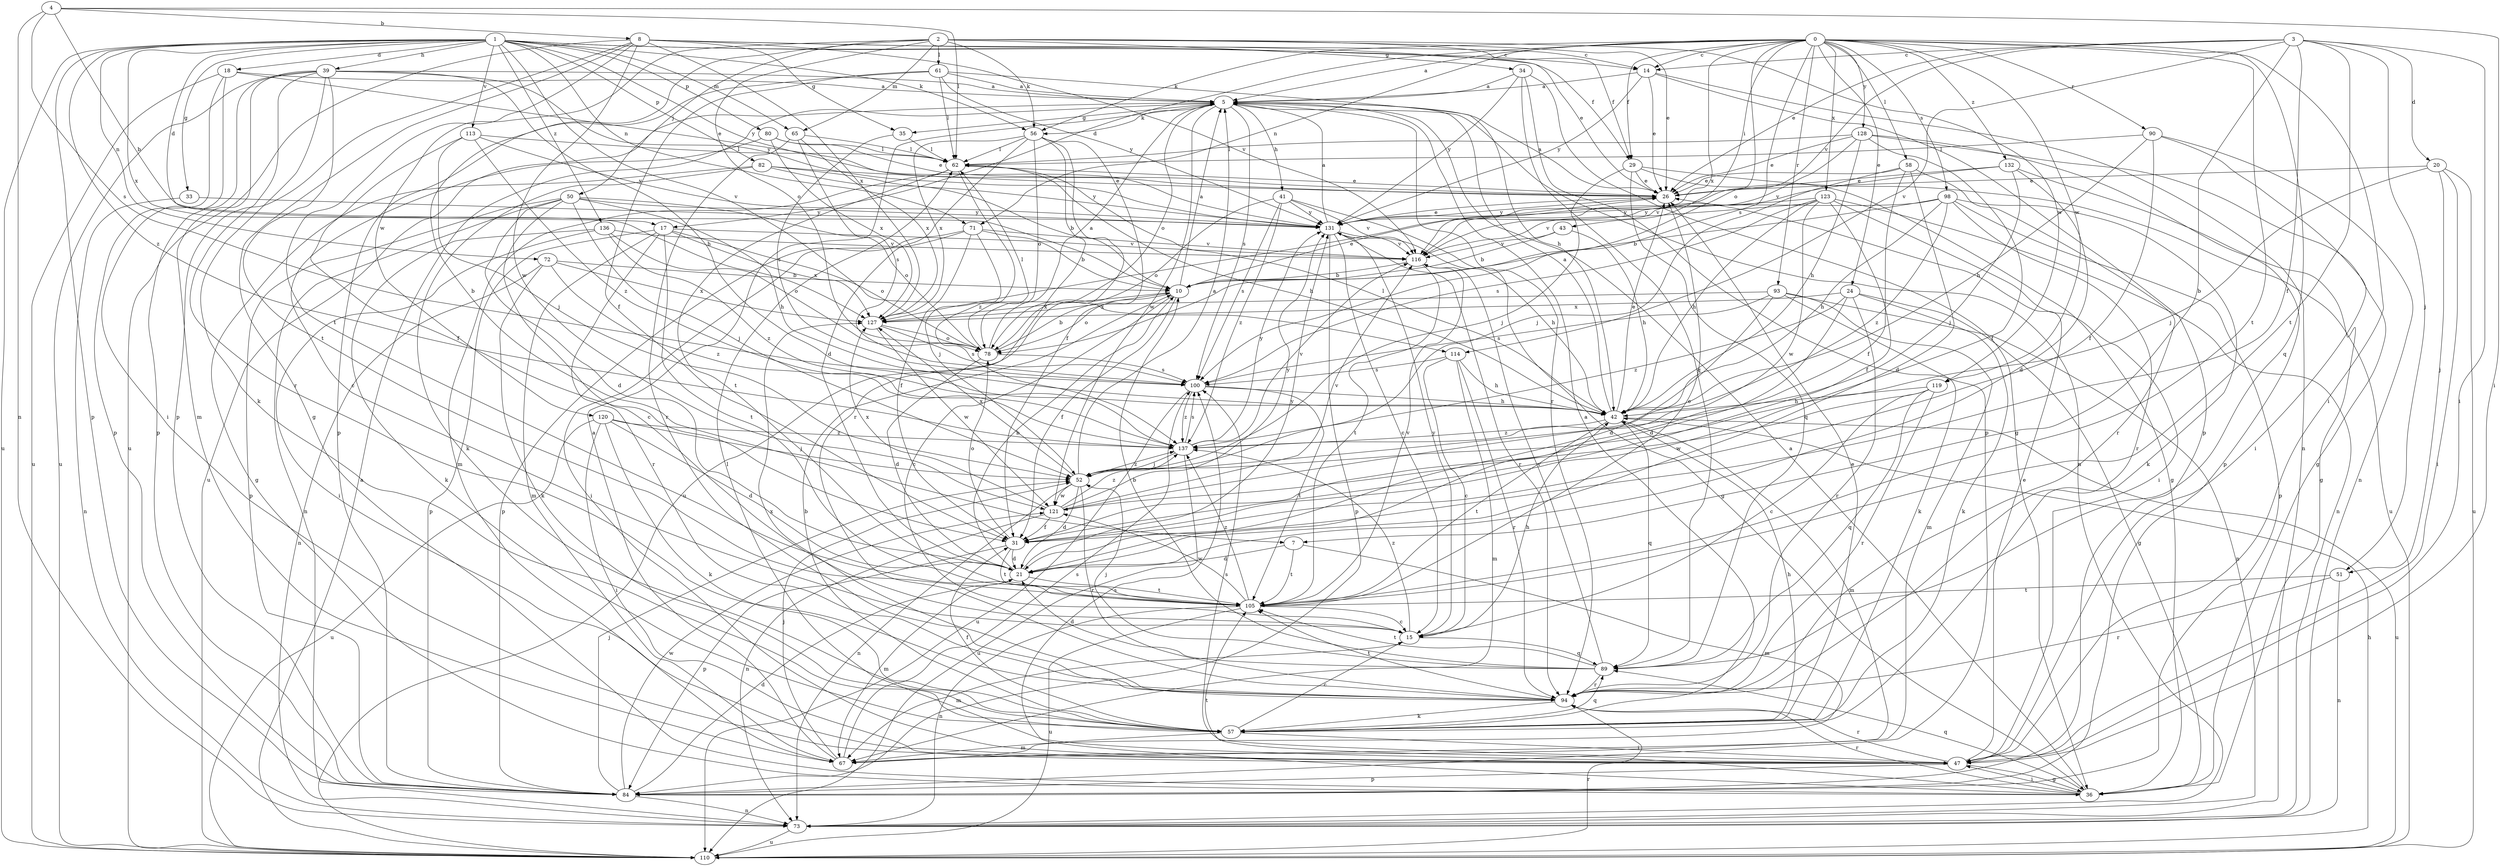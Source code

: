 strict digraph  {
0;
1;
2;
3;
4;
5;
7;
8;
10;
14;
15;
17;
18;
20;
21;
24;
26;
29;
31;
33;
34;
35;
36;
39;
41;
42;
43;
47;
50;
51;
52;
56;
57;
58;
61;
62;
65;
67;
71;
72;
73;
78;
80;
82;
84;
89;
90;
93;
94;
98;
100;
105;
110;
113;
114;
116;
119;
120;
121;
123;
127;
128;
131;
132;
136;
137;
0 -> 5  [label=a];
0 -> 14  [label=c];
0 -> 17  [label=d];
0 -> 24  [label=e];
0 -> 29  [label=f];
0 -> 43  [label=i];
0 -> 47  [label=i];
0 -> 56  [label=k];
0 -> 58  [label=l];
0 -> 71  [label=n];
0 -> 78  [label=o];
0 -> 89  [label=q];
0 -> 90  [label=r];
0 -> 93  [label=r];
0 -> 98  [label=s];
0 -> 100  [label=s];
0 -> 105  [label=t];
0 -> 119  [label=w];
0 -> 123  [label=x];
0 -> 127  [label=x];
0 -> 128  [label=y];
0 -> 132  [label=z];
1 -> 14  [label=c];
1 -> 17  [label=d];
1 -> 18  [label=d];
1 -> 29  [label=f];
1 -> 33  [label=g];
1 -> 39  [label=h];
1 -> 56  [label=k];
1 -> 65  [label=m];
1 -> 71  [label=n];
1 -> 72  [label=n];
1 -> 80  [label=p];
1 -> 82  [label=p];
1 -> 84  [label=p];
1 -> 110  [label=u];
1 -> 113  [label=v];
1 -> 114  [label=v];
1 -> 127  [label=x];
1 -> 131  [label=y];
1 -> 136  [label=z];
1 -> 137  [label=z];
2 -> 7  [label=b];
2 -> 26  [label=e];
2 -> 29  [label=f];
2 -> 34  [label=g];
2 -> 50  [label=j];
2 -> 56  [label=k];
2 -> 61  [label=l];
2 -> 65  [label=m];
2 -> 78  [label=o];
2 -> 119  [label=w];
2 -> 120  [label=w];
3 -> 7  [label=b];
3 -> 14  [label=c];
3 -> 20  [label=d];
3 -> 26  [label=e];
3 -> 31  [label=f];
3 -> 47  [label=i];
3 -> 51  [label=j];
3 -> 105  [label=t];
3 -> 114  [label=v];
3 -> 116  [label=v];
4 -> 8  [label=b];
4 -> 10  [label=b];
4 -> 47  [label=i];
4 -> 62  [label=l];
4 -> 73  [label=n];
4 -> 100  [label=s];
5 -> 35  [label=g];
5 -> 41  [label=h];
5 -> 56  [label=k];
5 -> 73  [label=n];
5 -> 78  [label=o];
5 -> 94  [label=r];
5 -> 100  [label=s];
5 -> 110  [label=u];
5 -> 121  [label=w];
7 -> 21  [label=d];
7 -> 67  [label=m];
7 -> 105  [label=t];
8 -> 14  [label=c];
8 -> 26  [label=e];
8 -> 35  [label=g];
8 -> 36  [label=g];
8 -> 84  [label=p];
8 -> 105  [label=t];
8 -> 110  [label=u];
8 -> 116  [label=v];
8 -> 121  [label=w];
8 -> 127  [label=x];
10 -> 5  [label=a];
10 -> 15  [label=c];
10 -> 26  [label=e];
10 -> 31  [label=f];
10 -> 78  [label=o];
10 -> 127  [label=x];
14 -> 5  [label=a];
14 -> 26  [label=e];
14 -> 73  [label=n];
14 -> 84  [label=p];
14 -> 131  [label=y];
15 -> 42  [label=h];
15 -> 67  [label=m];
15 -> 89  [label=q];
15 -> 131  [label=y];
15 -> 137  [label=z];
17 -> 67  [label=m];
17 -> 78  [label=o];
17 -> 84  [label=p];
17 -> 94  [label=r];
17 -> 105  [label=t];
17 -> 116  [label=v];
17 -> 127  [label=x];
18 -> 5  [label=a];
18 -> 26  [label=e];
18 -> 47  [label=i];
18 -> 84  [label=p];
18 -> 110  [label=u];
20 -> 26  [label=e];
20 -> 47  [label=i];
20 -> 51  [label=j];
20 -> 52  [label=j];
20 -> 110  [label=u];
21 -> 10  [label=b];
21 -> 67  [label=m];
21 -> 105  [label=t];
21 -> 131  [label=y];
24 -> 21  [label=d];
24 -> 36  [label=g];
24 -> 57  [label=k];
24 -> 94  [label=r];
24 -> 127  [label=x];
24 -> 137  [label=z];
26 -> 5  [label=a];
26 -> 131  [label=y];
29 -> 26  [label=e];
29 -> 36  [label=g];
29 -> 52  [label=j];
29 -> 89  [label=q];
29 -> 110  [label=u];
31 -> 21  [label=d];
31 -> 78  [label=o];
31 -> 84  [label=p];
31 -> 105  [label=t];
33 -> 73  [label=n];
33 -> 131  [label=y];
34 -> 5  [label=a];
34 -> 36  [label=g];
34 -> 84  [label=p];
34 -> 89  [label=q];
34 -> 131  [label=y];
35 -> 62  [label=l];
35 -> 100  [label=s];
36 -> 5  [label=a];
36 -> 47  [label=i];
36 -> 89  [label=q];
36 -> 94  [label=r];
36 -> 100  [label=s];
36 -> 105  [label=t];
39 -> 5  [label=a];
39 -> 42  [label=h];
39 -> 57  [label=k];
39 -> 67  [label=m];
39 -> 84  [label=p];
39 -> 94  [label=r];
39 -> 105  [label=t];
39 -> 110  [label=u];
39 -> 131  [label=y];
41 -> 36  [label=g];
41 -> 78  [label=o];
41 -> 100  [label=s];
41 -> 116  [label=v];
41 -> 131  [label=y];
41 -> 137  [label=z];
42 -> 5  [label=a];
42 -> 26  [label=e];
42 -> 62  [label=l];
42 -> 67  [label=m];
42 -> 89  [label=q];
42 -> 105  [label=t];
42 -> 110  [label=u];
42 -> 137  [label=z];
43 -> 10  [label=b];
43 -> 42  [label=h];
43 -> 116  [label=v];
47 -> 26  [label=e];
47 -> 36  [label=g];
47 -> 62  [label=l];
47 -> 84  [label=p];
47 -> 94  [label=r];
47 -> 100  [label=s];
50 -> 15  [label=c];
50 -> 21  [label=d];
50 -> 42  [label=h];
50 -> 52  [label=j];
50 -> 73  [label=n];
50 -> 78  [label=o];
50 -> 84  [label=p];
50 -> 131  [label=y];
51 -> 73  [label=n];
51 -> 94  [label=r];
51 -> 105  [label=t];
52 -> 5  [label=a];
52 -> 21  [label=d];
52 -> 73  [label=n];
52 -> 94  [label=r];
52 -> 121  [label=w];
52 -> 127  [label=x];
52 -> 137  [label=z];
56 -> 21  [label=d];
56 -> 31  [label=f];
56 -> 62  [label=l];
56 -> 78  [label=o];
56 -> 94  [label=r];
56 -> 110  [label=u];
56 -> 127  [label=x];
57 -> 5  [label=a];
57 -> 10  [label=b];
57 -> 15  [label=c];
57 -> 26  [label=e];
57 -> 31  [label=f];
57 -> 42  [label=h];
57 -> 47  [label=i];
57 -> 67  [label=m];
57 -> 89  [label=q];
58 -> 21  [label=d];
58 -> 26  [label=e];
58 -> 31  [label=f];
58 -> 52  [label=j];
58 -> 94  [label=r];
61 -> 5  [label=a];
61 -> 31  [label=f];
61 -> 42  [label=h];
61 -> 62  [label=l];
61 -> 84  [label=p];
61 -> 131  [label=y];
62 -> 26  [label=e];
62 -> 42  [label=h];
62 -> 67  [label=m];
62 -> 105  [label=t];
62 -> 137  [label=z];
65 -> 62  [label=l];
65 -> 94  [label=r];
65 -> 100  [label=s];
65 -> 127  [label=x];
67 -> 5  [label=a];
67 -> 52  [label=j];
67 -> 100  [label=s];
71 -> 10  [label=b];
71 -> 31  [label=f];
71 -> 47  [label=i];
71 -> 52  [label=j];
71 -> 84  [label=p];
71 -> 116  [label=v];
72 -> 10  [label=b];
72 -> 57  [label=k];
72 -> 73  [label=n];
72 -> 127  [label=x];
72 -> 137  [label=z];
73 -> 110  [label=u];
78 -> 5  [label=a];
78 -> 10  [label=b];
78 -> 21  [label=d];
78 -> 62  [label=l];
78 -> 100  [label=s];
80 -> 15  [label=c];
80 -> 26  [label=e];
80 -> 62  [label=l];
80 -> 127  [label=x];
82 -> 10  [label=b];
82 -> 26  [label=e];
82 -> 36  [label=g];
82 -> 57  [label=k];
82 -> 131  [label=y];
84 -> 21  [label=d];
84 -> 52  [label=j];
84 -> 73  [label=n];
84 -> 121  [label=w];
89 -> 10  [label=b];
89 -> 21  [label=d];
89 -> 52  [label=j];
89 -> 94  [label=r];
89 -> 105  [label=t];
89 -> 116  [label=v];
90 -> 31  [label=f];
90 -> 42  [label=h];
90 -> 47  [label=i];
90 -> 62  [label=l];
90 -> 73  [label=n];
93 -> 21  [label=d];
93 -> 57  [label=k];
93 -> 67  [label=m];
93 -> 73  [label=n];
93 -> 100  [label=s];
93 -> 127  [label=x];
94 -> 57  [label=k];
94 -> 105  [label=t];
94 -> 127  [label=x];
98 -> 10  [label=b];
98 -> 42  [label=h];
98 -> 57  [label=k];
98 -> 84  [label=p];
98 -> 94  [label=r];
98 -> 131  [label=y];
98 -> 137  [label=z];
100 -> 42  [label=h];
100 -> 105  [label=t];
100 -> 110  [label=u];
100 -> 137  [label=z];
105 -> 15  [label=c];
105 -> 26  [label=e];
105 -> 73  [label=n];
105 -> 110  [label=u];
105 -> 116  [label=v];
105 -> 121  [label=w];
105 -> 137  [label=z];
110 -> 5  [label=a];
110 -> 42  [label=h];
110 -> 94  [label=r];
113 -> 31  [label=f];
113 -> 52  [label=j];
113 -> 62  [label=l];
113 -> 131  [label=y];
113 -> 137  [label=z];
114 -> 15  [label=c];
114 -> 42  [label=h];
114 -> 67  [label=m];
114 -> 94  [label=r];
114 -> 100  [label=s];
116 -> 10  [label=b];
116 -> 105  [label=t];
119 -> 15  [label=c];
119 -> 42  [label=h];
119 -> 89  [label=q];
119 -> 94  [label=r];
119 -> 121  [label=w];
120 -> 21  [label=d];
120 -> 47  [label=i];
120 -> 52  [label=j];
120 -> 57  [label=k];
120 -> 110  [label=u];
120 -> 137  [label=z];
121 -> 31  [label=f];
121 -> 73  [label=n];
121 -> 116  [label=v];
121 -> 127  [label=x];
121 -> 131  [label=y];
121 -> 137  [label=z];
123 -> 31  [label=f];
123 -> 42  [label=h];
123 -> 47  [label=i];
123 -> 73  [label=n];
123 -> 100  [label=s];
123 -> 116  [label=v];
123 -> 121  [label=w];
123 -> 131  [label=y];
127 -> 78  [label=o];
127 -> 100  [label=s];
127 -> 121  [label=w];
128 -> 26  [label=e];
128 -> 31  [label=f];
128 -> 36  [label=g];
128 -> 42  [label=h];
128 -> 62  [label=l];
128 -> 84  [label=p];
128 -> 116  [label=v];
131 -> 5  [label=a];
131 -> 15  [label=c];
131 -> 26  [label=e];
131 -> 42  [label=h];
131 -> 84  [label=p];
131 -> 94  [label=r];
131 -> 116  [label=v];
132 -> 21  [label=d];
132 -> 26  [label=e];
132 -> 36  [label=g];
132 -> 52  [label=j];
132 -> 116  [label=v];
136 -> 47  [label=i];
136 -> 57  [label=k];
136 -> 78  [label=o];
136 -> 116  [label=v];
136 -> 137  [label=z];
137 -> 52  [label=j];
137 -> 100  [label=s];
137 -> 110  [label=u];
137 -> 116  [label=v];
137 -> 131  [label=y];
}
